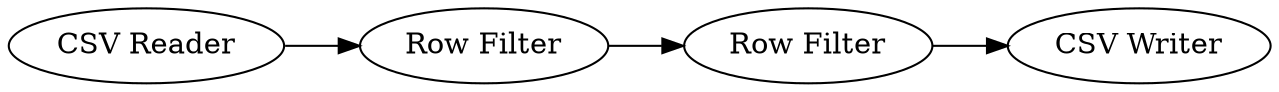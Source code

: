 digraph {
	2 -> 3
	3 -> 4
	1 -> 2
	1 [label="CSV Reader"]
	4 [label="CSV Writer"]
	3 [label="Row Filter"]
	2 [label="Row Filter"]
	rankdir=LR
}
